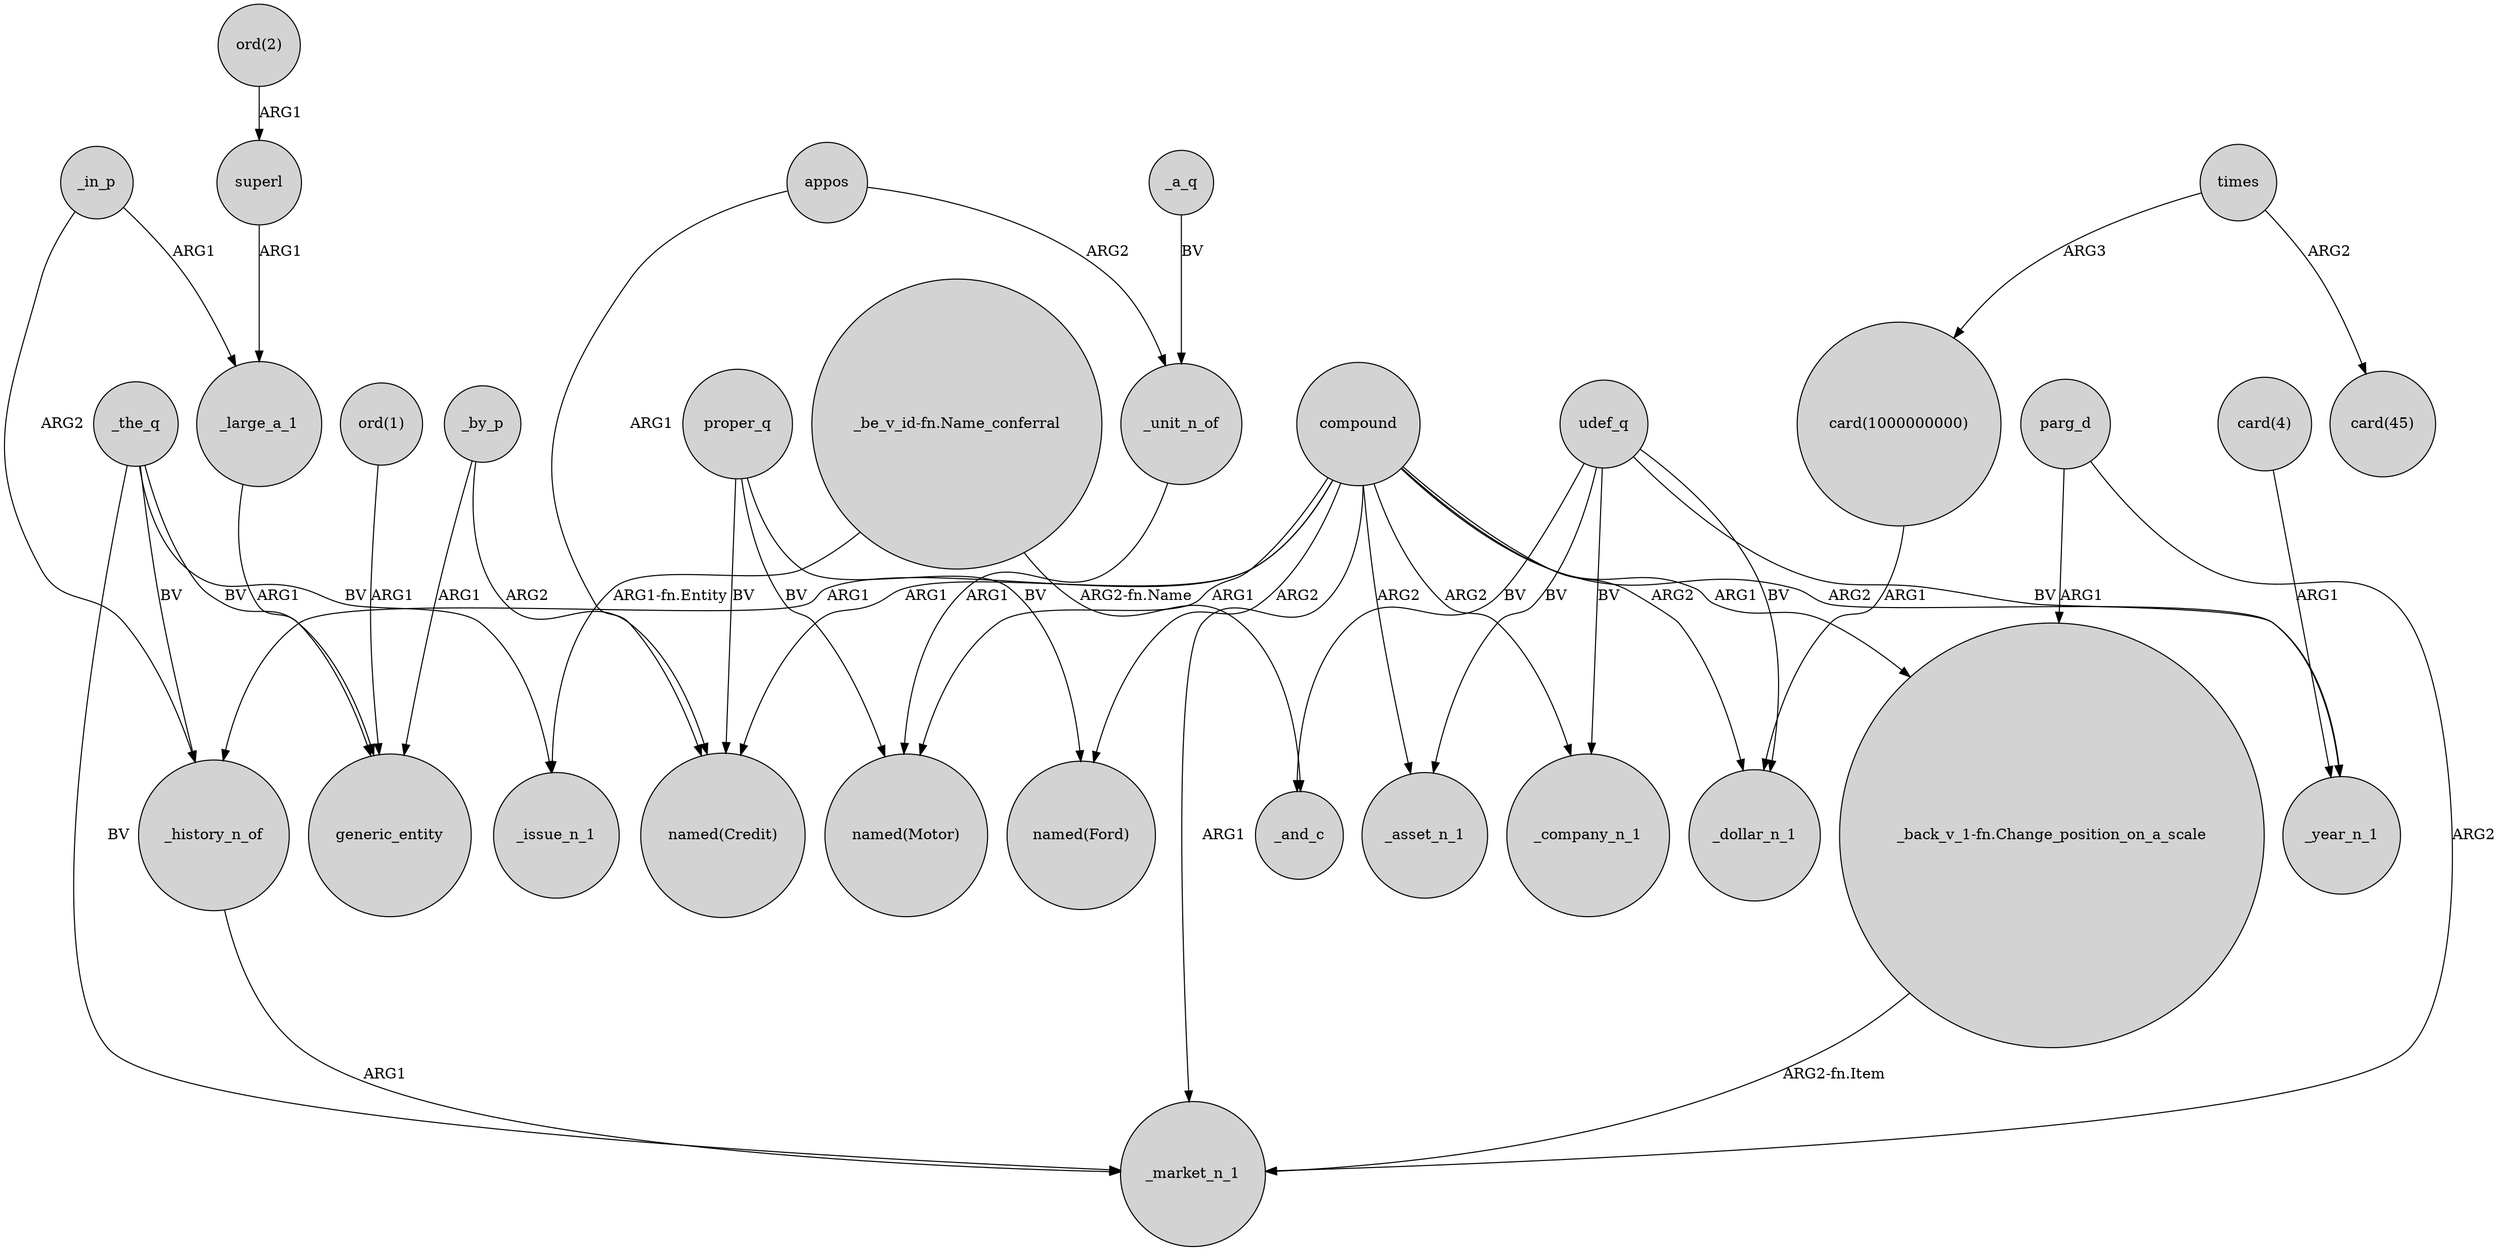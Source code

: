 digraph {
	node [shape=circle style=filled]
	"card(1000000000)" -> _dollar_n_1 [label=ARG1]
	_history_n_of -> _market_n_1 [label=ARG1]
	proper_q -> "named(Ford)" [label=BV]
	compound -> _asset_n_1 [label=ARG2]
	_unit_n_of -> "named(Motor)" [label=ARG1]
	_in_p -> _large_a_1 [label=ARG1]
	compound -> _company_n_1 [label=ARG2]
	udef_q -> _company_n_1 [label=BV]
	"ord(1)" -> generic_entity [label=ARG1]
	_by_p -> "named(Credit)" [label=ARG2]
	proper_q -> "named(Motor)" [label=BV]
	compound -> _history_n_of [label=ARG1]
	_the_q -> _history_n_of [label=BV]
	"card(4)" -> _year_n_1 [label=ARG1]
	compound -> "named(Ford)" [label=ARG2]
	compound -> _dollar_n_1 [label=ARG2]
	udef_q -> _and_c [label=BV]
	times -> "card(1000000000)" [label=ARG3]
	udef_q -> _asset_n_1 [label=BV]
	_the_q -> _market_n_1 [label=BV]
	compound -> _year_n_1 [label=ARG2]
	compound -> "_back_v_1-fn.Change_position_on_a_scale" [label=ARG1]
	compound -> "named(Credit)" [label=ARG1]
	parg_d -> _market_n_1 [label=ARG2]
	appos -> "named(Credit)" [label=ARG1]
	"ord(2)" -> superl [label=ARG1]
	parg_d -> "_back_v_1-fn.Change_position_on_a_scale" [label=ARG1]
	udef_q -> _dollar_n_1 [label=BV]
	_the_q -> generic_entity [label=BV]
	"_be_v_id-fn.Name_conferral" -> _issue_n_1 [label="ARG1-fn.Entity"]
	proper_q -> "named(Credit)" [label=BV]
	compound -> "named(Motor)" [label=ARG1]
	"_back_v_1-fn.Change_position_on_a_scale" -> _market_n_1 [label="ARG2-fn.Item"]
	appos -> _unit_n_of [label=ARG2]
	_large_a_1 -> generic_entity [label=ARG1]
	udef_q -> _year_n_1 [label=BV]
	times -> "card(45)" [label=ARG2]
	_by_p -> generic_entity [label=ARG1]
	compound -> _market_n_1 [label=ARG1]
	_a_q -> _unit_n_of [label=BV]
	superl -> _large_a_1 [label=ARG1]
	"_be_v_id-fn.Name_conferral" -> _and_c [label="ARG2-fn.Name"]
	_in_p -> _history_n_of [label=ARG2]
	_the_q -> _issue_n_1 [label=BV]
}
